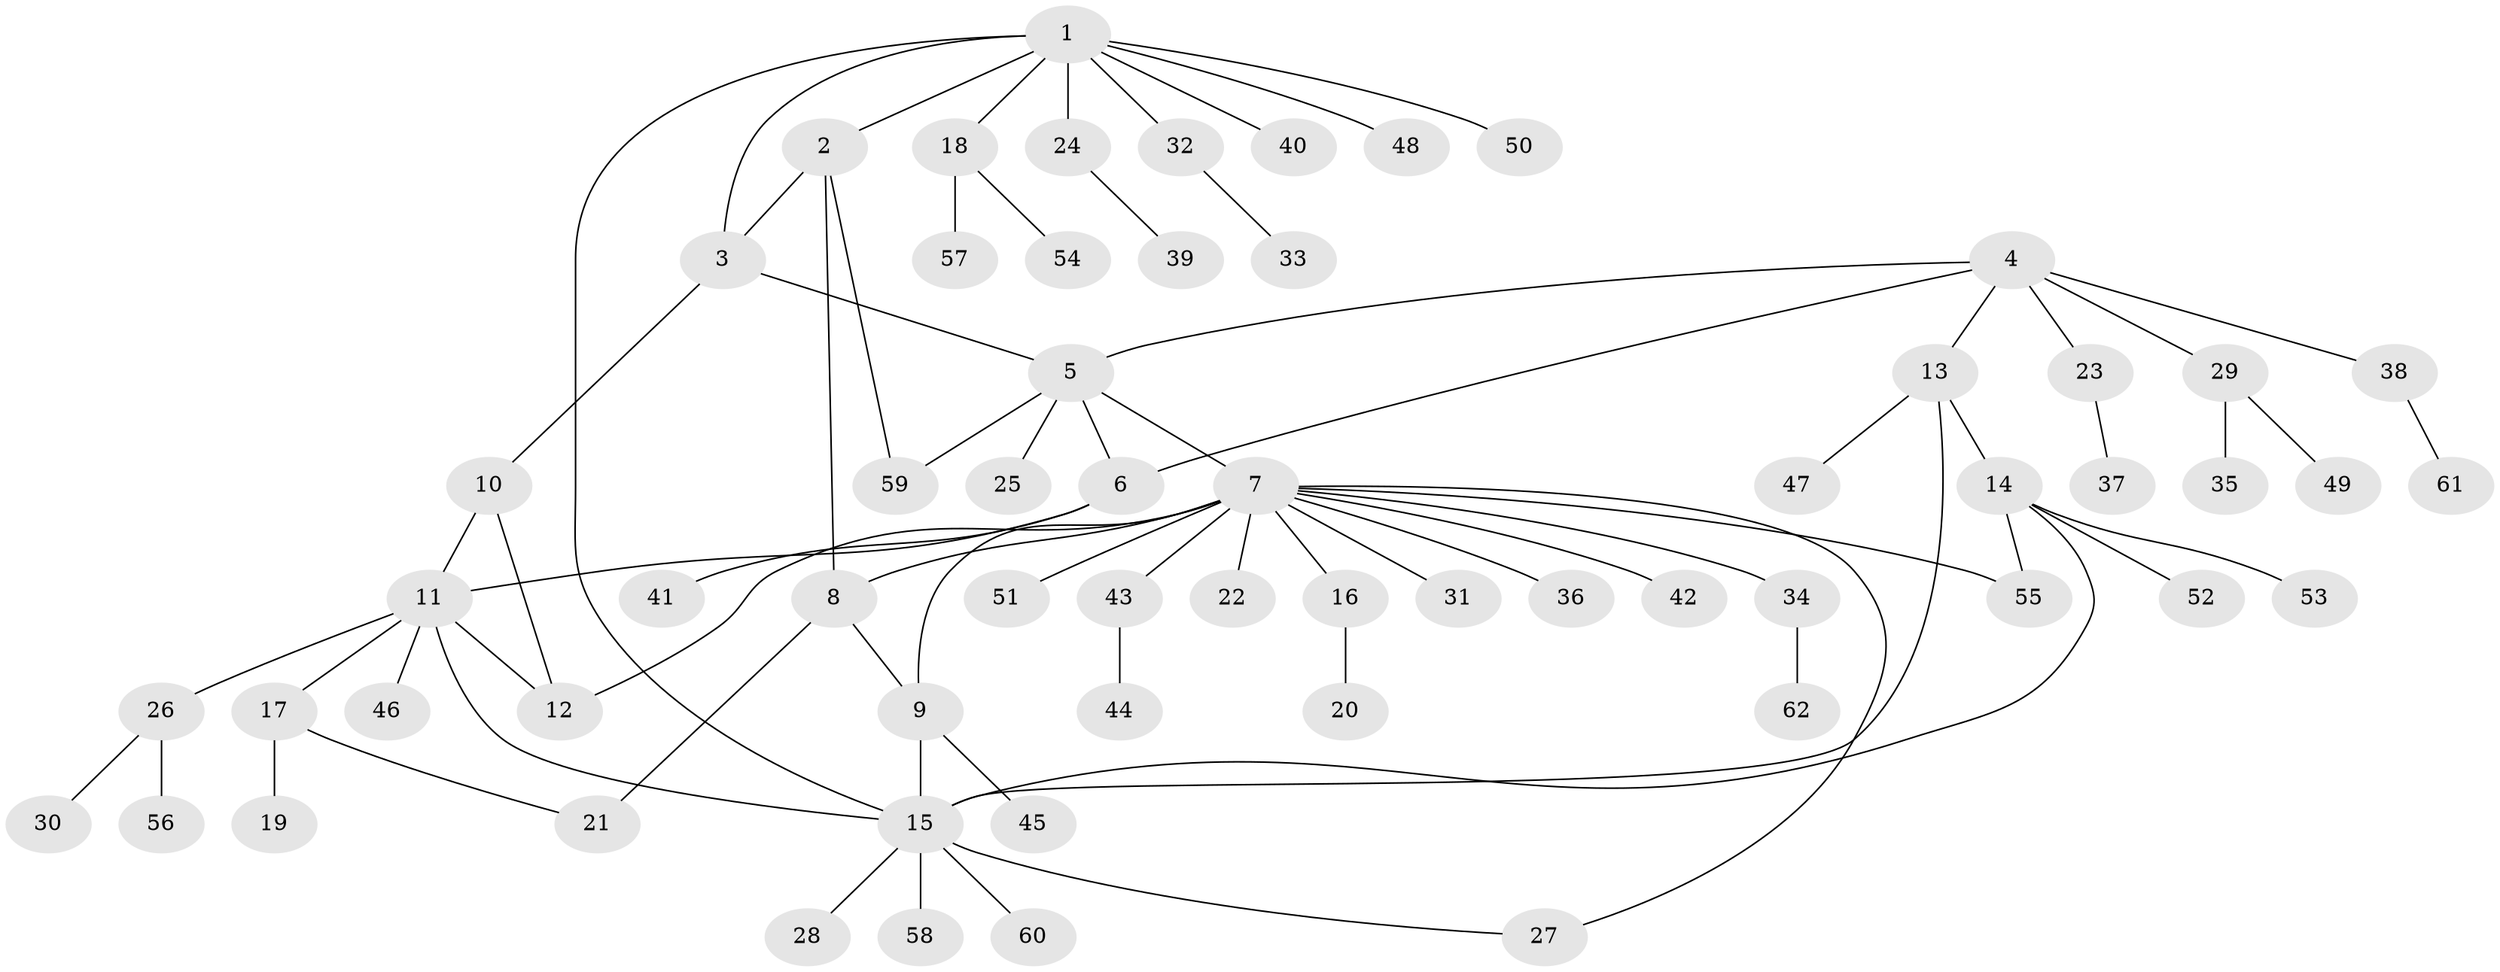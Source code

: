 // coarse degree distribution, {8: 0.022222222222222223, 6: 0.022222222222222223, 4: 0.06666666666666667, 7: 0.044444444444444446, 13: 0.022222222222222223, 3: 0.06666666666666667, 9: 0.022222222222222223, 2: 0.2222222222222222, 1: 0.5111111111111111}
// Generated by graph-tools (version 1.1) at 2025/24/03/03/25 07:24:16]
// undirected, 62 vertices, 76 edges
graph export_dot {
graph [start="1"]
  node [color=gray90,style=filled];
  1;
  2;
  3;
  4;
  5;
  6;
  7;
  8;
  9;
  10;
  11;
  12;
  13;
  14;
  15;
  16;
  17;
  18;
  19;
  20;
  21;
  22;
  23;
  24;
  25;
  26;
  27;
  28;
  29;
  30;
  31;
  32;
  33;
  34;
  35;
  36;
  37;
  38;
  39;
  40;
  41;
  42;
  43;
  44;
  45;
  46;
  47;
  48;
  49;
  50;
  51;
  52;
  53;
  54;
  55;
  56;
  57;
  58;
  59;
  60;
  61;
  62;
  1 -- 2;
  1 -- 3;
  1 -- 15;
  1 -- 18;
  1 -- 24;
  1 -- 32;
  1 -- 40;
  1 -- 48;
  1 -- 50;
  2 -- 3;
  2 -- 8;
  2 -- 59;
  3 -- 5;
  3 -- 10;
  4 -- 5;
  4 -- 6;
  4 -- 13;
  4 -- 23;
  4 -- 29;
  4 -- 38;
  5 -- 6;
  5 -- 7;
  5 -- 25;
  5 -- 59;
  6 -- 11;
  6 -- 41;
  7 -- 8;
  7 -- 9;
  7 -- 12;
  7 -- 16;
  7 -- 22;
  7 -- 27;
  7 -- 31;
  7 -- 34;
  7 -- 36;
  7 -- 42;
  7 -- 43;
  7 -- 51;
  7 -- 55;
  8 -- 9;
  8 -- 21;
  9 -- 15;
  9 -- 45;
  10 -- 11;
  10 -- 12;
  11 -- 12;
  11 -- 15;
  11 -- 17;
  11 -- 26;
  11 -- 46;
  13 -- 14;
  13 -- 15;
  13 -- 47;
  14 -- 15;
  14 -- 52;
  14 -- 53;
  14 -- 55;
  15 -- 27;
  15 -- 28;
  15 -- 58;
  15 -- 60;
  16 -- 20;
  17 -- 19;
  17 -- 21;
  18 -- 54;
  18 -- 57;
  23 -- 37;
  24 -- 39;
  26 -- 30;
  26 -- 56;
  29 -- 35;
  29 -- 49;
  32 -- 33;
  34 -- 62;
  38 -- 61;
  43 -- 44;
}
